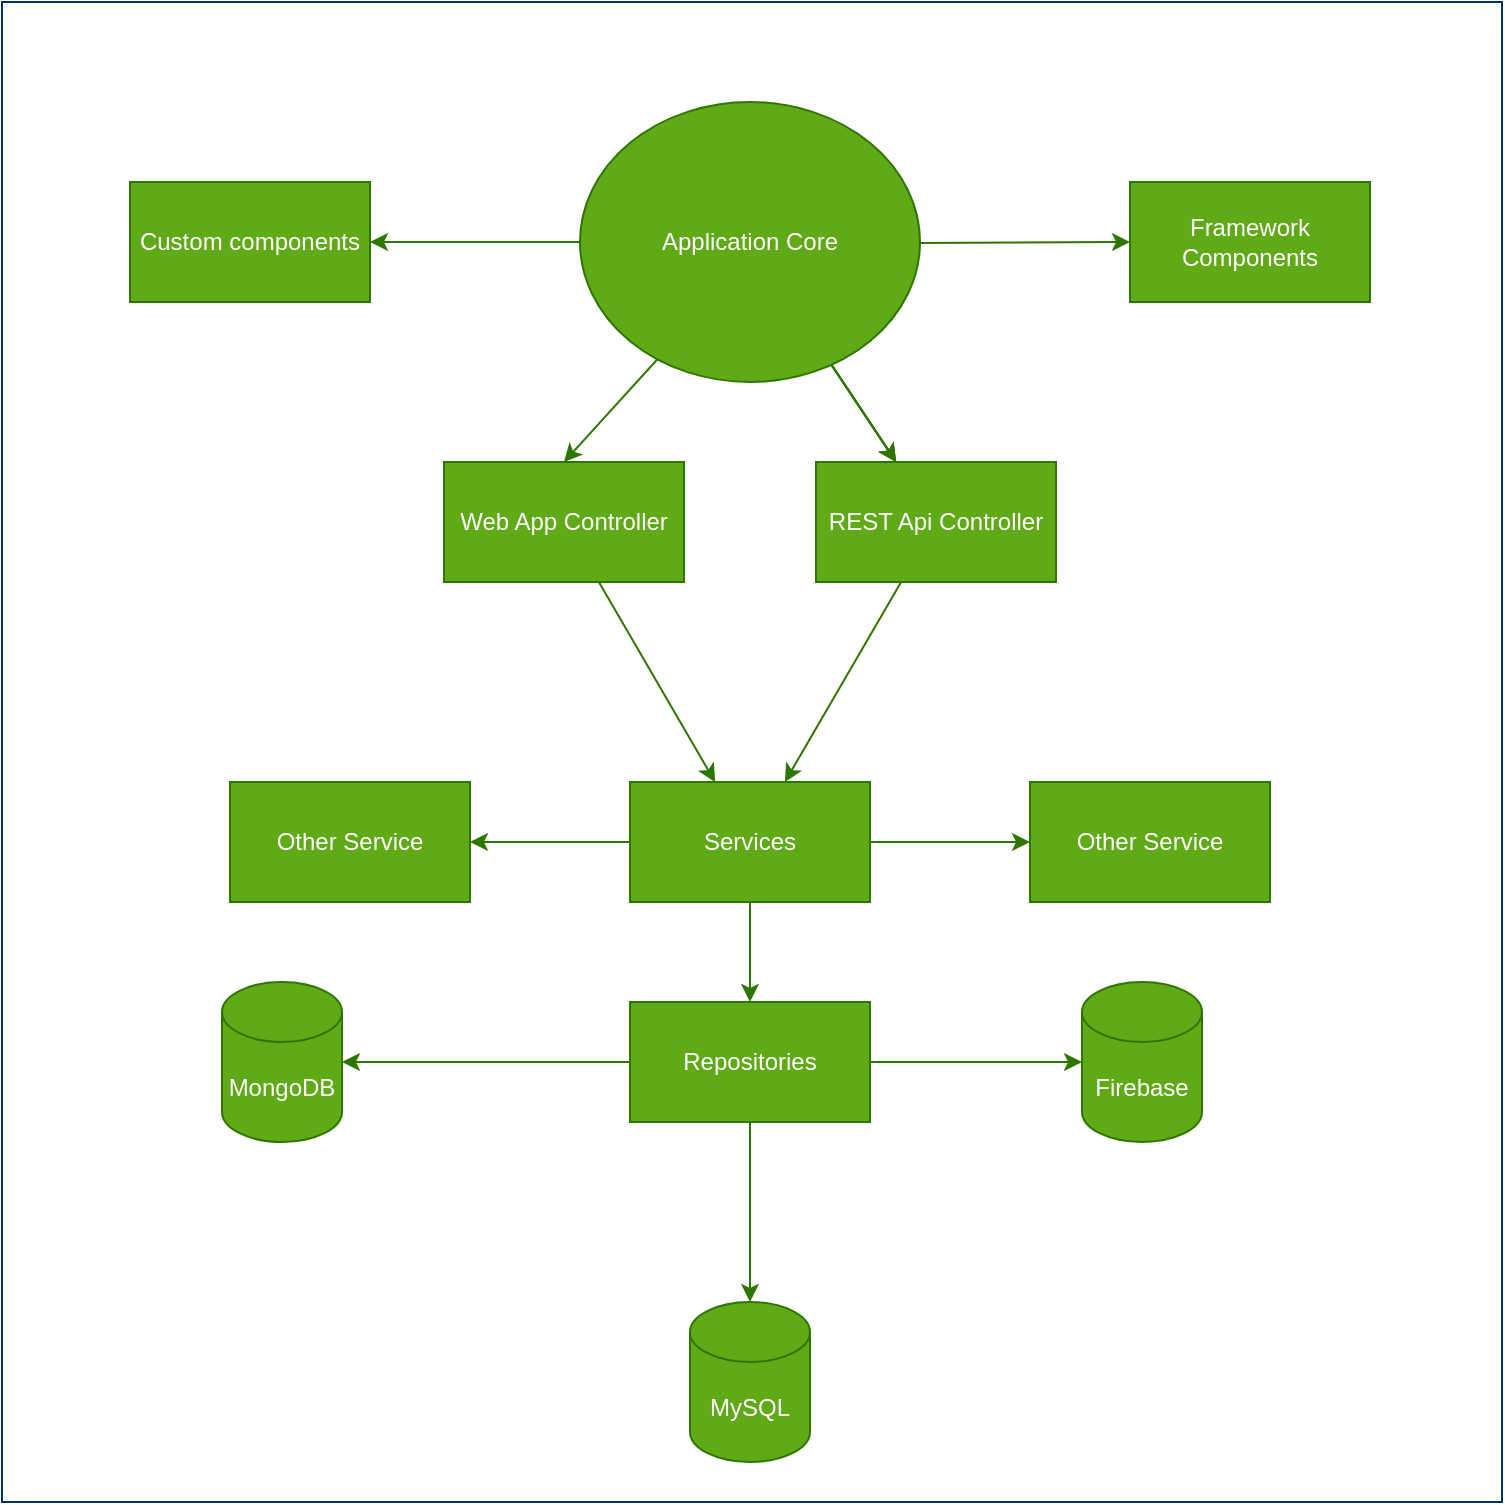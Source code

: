 <mxfile>
    <diagram id="6T9rzeANbLIazrFl9kMS" name="Page-1">
        <mxGraphModel dx="1025" dy="673" grid="0" gridSize="10" guides="1" tooltips="1" connect="1" arrows="1" fold="1" page="1" pageScale="1" pageWidth="827" pageHeight="1169" background="#FFFFFF" math="0" shadow="0">
            <root>
                <mxCell id="0"/>
                <mxCell id="1" parent="0"/>
                <mxCell id="15" value="" style="edgeStyle=none;html=1;fillColor=#60a917;strokeColor=#2D7600;" parent="1" source="11" target="12" edge="1">
                    <mxGeometry relative="1" as="geometry"/>
                </mxCell>
                <mxCell id="26" style="edgeStyle=none;html=1;entryX=1;entryY=0.5;entryDx=0;entryDy=0;entryPerimeter=0;fillColor=#60a917;strokeColor=#2D7600;" parent="1" source="11" target="20" edge="1">
                    <mxGeometry relative="1" as="geometry"/>
                </mxCell>
                <mxCell id="29" value="" style="edgeStyle=none;html=1;fillColor=#60a917;strokeColor=#2D7600;" parent="1" source="11" target="21" edge="1">
                    <mxGeometry relative="1" as="geometry"/>
                </mxCell>
                <mxCell id="11" value="Repositories" style="rounded=0;whiteSpace=wrap;html=1;fillColor=#60a917;fontColor=#ffffff;strokeColor=#2D7600;" parent="1" vertex="1">
                    <mxGeometry x="354" y="540" width="120" height="60" as="geometry"/>
                </mxCell>
                <mxCell id="12" value="MySQL&lt;br&gt;" style="shape=cylinder3;whiteSpace=wrap;html=1;boundedLbl=1;backgroundOutline=1;size=15;fillColor=#60a917;fontColor=#ffffff;strokeColor=#2D7600;" parent="1" vertex="1">
                    <mxGeometry x="384" y="690" width="60" height="80" as="geometry"/>
                </mxCell>
                <mxCell id="14" value="" style="edgeStyle=none;html=1;fillColor=#60a917;strokeColor=#2D7600;" parent="1" source="13" target="11" edge="1">
                    <mxGeometry relative="1" as="geometry"/>
                </mxCell>
                <mxCell id="31" value="" style="edgeStyle=none;html=1;fillColor=#60a917;strokeColor=#2D7600;" parent="1" source="13" target="30" edge="1">
                    <mxGeometry relative="1" as="geometry"/>
                </mxCell>
                <mxCell id="33" value="" style="edgeStyle=none;html=1;fillColor=#60a917;strokeColor=#2D7600;" parent="1" source="13" target="32" edge="1">
                    <mxGeometry relative="1" as="geometry"/>
                </mxCell>
                <mxCell id="13" value="Services" style="rounded=0;whiteSpace=wrap;html=1;fillColor=#60a917;fontColor=#ffffff;strokeColor=#2D7600;" parent="1" vertex="1">
                    <mxGeometry x="354" y="430" width="120" height="60" as="geometry"/>
                </mxCell>
                <mxCell id="36" value="" style="edgeStyle=none;html=1;fillColor=#60a917;strokeColor=#2D7600;" parent="1" source="16" target="13" edge="1">
                    <mxGeometry relative="1" as="geometry"/>
                </mxCell>
                <mxCell id="16" value="Web App Controller" style="rounded=0;whiteSpace=wrap;html=1;fillColor=#60a917;fontColor=#ffffff;strokeColor=#2D7600;" parent="1" vertex="1">
                    <mxGeometry x="261" y="270" width="120" height="60" as="geometry"/>
                </mxCell>
                <mxCell id="37" value="" style="edgeStyle=none;html=1;fillColor=#60a917;strokeColor=#2D7600;" parent="1" source="17" target="13" edge="1">
                    <mxGeometry relative="1" as="geometry"/>
                </mxCell>
                <mxCell id="17" value="REST Api Controller" style="rounded=0;whiteSpace=wrap;html=1;fillColor=#60a917;fontColor=#ffffff;strokeColor=#2D7600;" parent="1" vertex="1">
                    <mxGeometry x="447" y="270" width="120" height="60" as="geometry"/>
                </mxCell>
                <mxCell id="20" value="MongoDB" style="shape=cylinder3;whiteSpace=wrap;html=1;boundedLbl=1;backgroundOutline=1;size=15;fillColor=#60a917;fontColor=#ffffff;strokeColor=#2D7600;" parent="1" vertex="1">
                    <mxGeometry x="150" y="530" width="60" height="80" as="geometry"/>
                </mxCell>
                <mxCell id="21" value="Firebase" style="shape=cylinder3;whiteSpace=wrap;html=1;boundedLbl=1;backgroundOutline=1;size=15;fillColor=#60a917;fontColor=#ffffff;strokeColor=#2D7600;" parent="1" vertex="1">
                    <mxGeometry x="580" y="530" width="60" height="80" as="geometry"/>
                </mxCell>
                <mxCell id="30" value="Other Service" style="whiteSpace=wrap;html=1;rounded=0;fillColor=#60a917;fontColor=#ffffff;strokeColor=#2D7600;" parent="1" vertex="1">
                    <mxGeometry x="154" y="430" width="120" height="60" as="geometry"/>
                </mxCell>
                <mxCell id="32" value="Other Service" style="whiteSpace=wrap;html=1;rounded=0;fillColor=#60a917;fontColor=#ffffff;strokeColor=#2D7600;" parent="1" vertex="1">
                    <mxGeometry x="554" y="430" width="120" height="60" as="geometry"/>
                </mxCell>
                <mxCell id="42" value="" style="edgeStyle=none;html=1;fillColor=#60a917;strokeColor=#2D7600;" parent="1" source="40" target="41" edge="1">
                    <mxGeometry relative="1" as="geometry"/>
                </mxCell>
                <mxCell id="44" value="" style="edgeStyle=none;html=1;fillColor=#60a917;strokeColor=#2D7600;" parent="1" source="40" target="43" edge="1">
                    <mxGeometry relative="1" as="geometry"/>
                </mxCell>
                <mxCell id="45" value="" style="edgeStyle=none;html=1;fillColor=#60a917;strokeColor=#2D7600;" parent="1" source="40" target="17" edge="1">
                    <mxGeometry relative="1" as="geometry"/>
                </mxCell>
                <mxCell id="46" value="" style="edgeStyle=none;html=1;fillColor=#60a917;strokeColor=#2D7600;" parent="1" source="40" target="17" edge="1">
                    <mxGeometry relative="1" as="geometry"/>
                </mxCell>
                <mxCell id="48" value="" style="edgeStyle=none;html=1;fillColor=#60a917;strokeColor=#2D7600;" parent="1" source="40" target="17" edge="1">
                    <mxGeometry relative="1" as="geometry"/>
                </mxCell>
                <mxCell id="40" value="Application Core" style="ellipse;whiteSpace=wrap;html=1;fillColor=#60a917;fontColor=#ffffff;strokeColor=#2D7600;" parent="1" vertex="1">
                    <mxGeometry x="329" y="90" width="170" height="140" as="geometry"/>
                </mxCell>
                <mxCell id="41" value="Framework&lt;br&gt;Components" style="whiteSpace=wrap;html=1;fillColor=#60a917;fontColor=#ffffff;strokeColor=#2D7600;" parent="1" vertex="1">
                    <mxGeometry x="604" y="130" width="120" height="60" as="geometry"/>
                </mxCell>
                <mxCell id="43" value="Custom components" style="whiteSpace=wrap;html=1;fillColor=#60a917;rounded=0;glass=0;shadow=0;strokeColor=#2D7600;fontColor=#ffffff;" parent="1" vertex="1">
                    <mxGeometry x="104" y="130" width="120" height="60" as="geometry"/>
                </mxCell>
                <mxCell id="50" value="" style="endArrow=classic;html=1;entryX=0.5;entryY=0;entryDx=0;entryDy=0;exitX=0.229;exitY=0.917;exitDx=0;exitDy=0;exitPerimeter=0;fillColor=#60a917;strokeColor=#2D7600;" parent="1" source="40" target="16" edge="1">
                    <mxGeometry width="50" height="50" relative="1" as="geometry">
                        <mxPoint x="381" y="220" as="sourcePoint"/>
                        <mxPoint x="327" y="270" as="targetPoint"/>
                    </mxGeometry>
                </mxCell>
                <mxCell id="54" value="" style="whiteSpace=wrap;html=1;strokeColor=#003366;fillColor=none;gradientColor=none;" vertex="1" parent="1">
                    <mxGeometry x="40" y="40" width="750" height="750" as="geometry"/>
                </mxCell>
            </root>
        </mxGraphModel>
    </diagram>
</mxfile>
